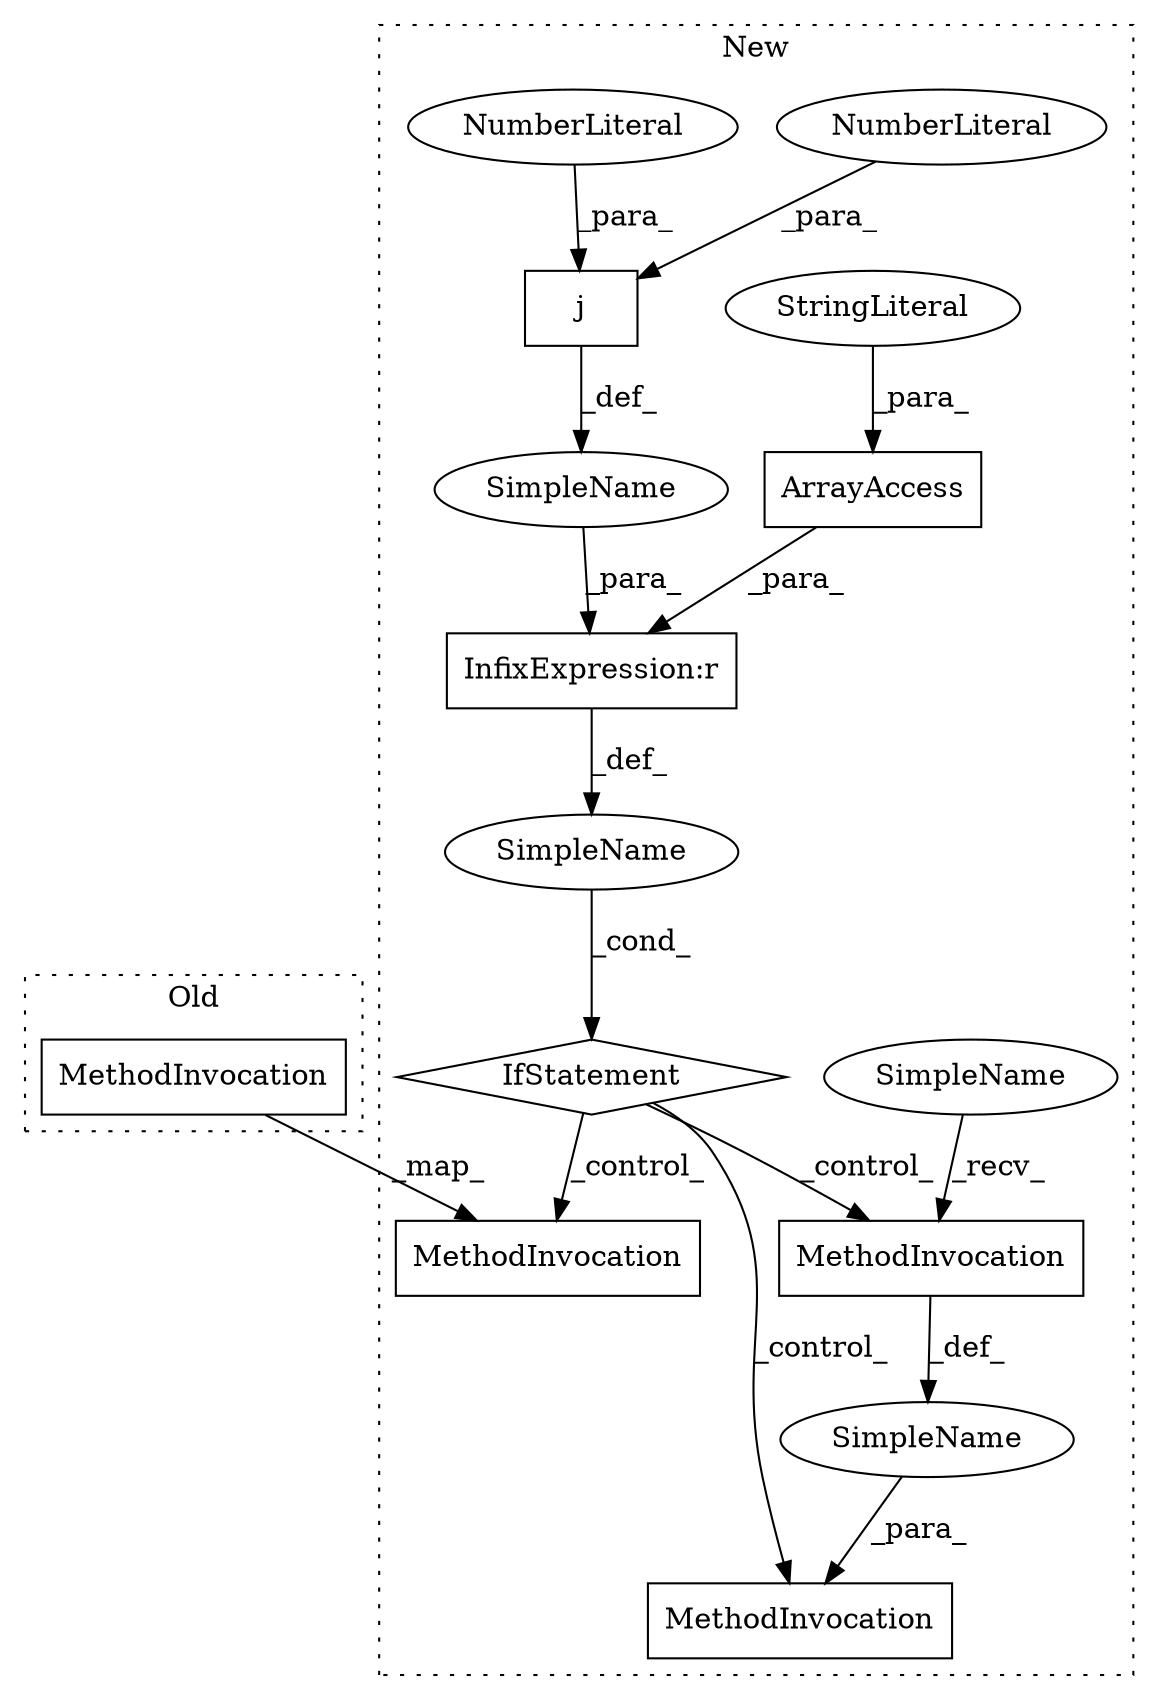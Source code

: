 digraph G {
subgraph cluster0 {
4 [label="MethodInvocation" a="32" s="419,460" l="4,1" shape="box"];
label = "Old";
style="dotted";
}
subgraph cluster1 {
1 [label="ArrayAccess" a="2" s="419,457" l="21,1" shape="box"];
2 [label="IfStatement" a="25" s="414,503" l="4,2" shape="diamond"];
3 [label="MethodInvocation" a="32" s="602" l="30" shape="box"];
5 [label="MethodInvocation" a="32" s="587,632" l="4,1" shape="box"];
6 [label="MethodInvocation" a="32" s="518,559" l="4,1" shape="box"];
7 [label="NumberLiteral" a="34" s="466" l="1" shape="ellipse"];
8 [label="SimpleName" a="42" s="" l="" shape="ellipse"];
9 [label="SimpleName" a="42" s="" l="" shape="ellipse"];
10 [label="SimpleName" a="42" s="" l="" shape="ellipse"];
11 [label="SimpleName" a="42" s="591" l="10" shape="ellipse"];
12 [label="StringLiteral" a="45" s="440" l="17" shape="ellipse"];
13 [label="j" a="106" s="466" l="30" shape="box"];
14 [label="NumberLiteral" a="34" s="495" l="1" shape="ellipse"];
15 [label="InfixExpression:r" a="27" s="458" l="8" shape="box"];
label = "New";
style="dotted";
}
1 -> 15 [label="_para_"];
2 -> 5 [label="_control_"];
2 -> 3 [label="_control_"];
2 -> 6 [label="_control_"];
3 -> 8 [label="_def_"];
4 -> 6 [label="_map_"];
7 -> 13 [label="_para_"];
8 -> 5 [label="_para_"];
9 -> 2 [label="_cond_"];
10 -> 15 [label="_para_"];
11 -> 3 [label="_recv_"];
12 -> 1 [label="_para_"];
13 -> 10 [label="_def_"];
14 -> 13 [label="_para_"];
15 -> 9 [label="_def_"];
}